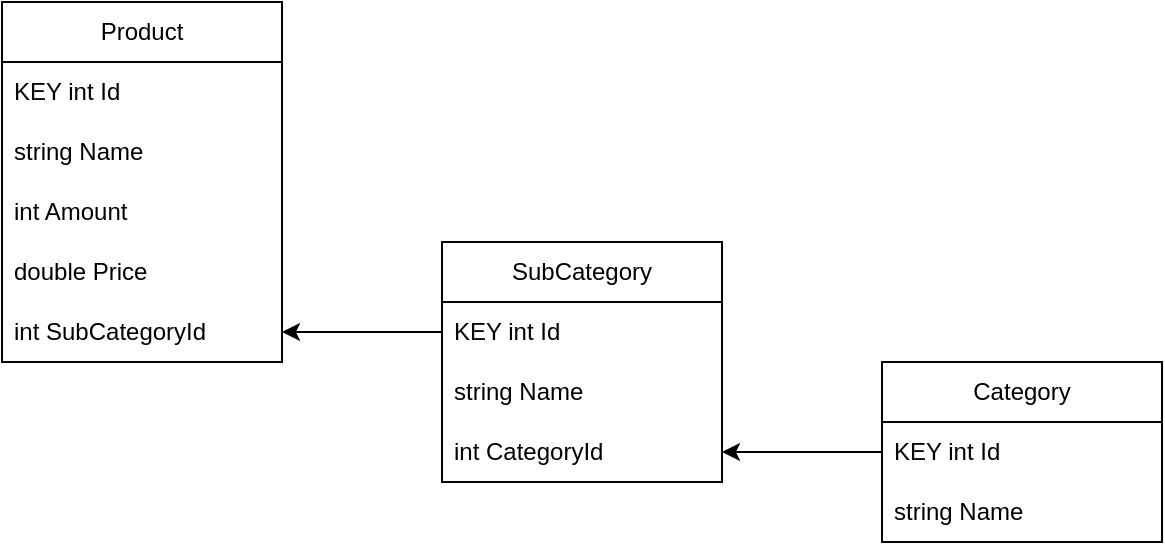 <mxfile version="20.8.20" type="device"><diagram name="Страница 1" id="0eh2Xink6yhJpdCI8ahl"><mxGraphModel dx="1434" dy="782" grid="1" gridSize="10" guides="1" tooltips="1" connect="1" arrows="1" fold="1" page="1" pageScale="1" pageWidth="827" pageHeight="1169" math="0" shadow="0"><root><mxCell id="0"/><mxCell id="1" parent="0"/><mxCell id="ea2ASkLa8ZMRKRYT5YOt-1" value="Product" style="swimlane;fontStyle=0;childLayout=stackLayout;horizontal=1;startSize=30;horizontalStack=0;resizeParent=1;resizeParentMax=0;resizeLast=0;collapsible=1;marginBottom=0;whiteSpace=wrap;html=1;" vertex="1" parent="1"><mxGeometry x="80" y="60" width="140" height="180" as="geometry"/></mxCell><mxCell id="ea2ASkLa8ZMRKRYT5YOt-2" value="KEY int Id" style="text;strokeColor=none;fillColor=none;align=left;verticalAlign=middle;spacingLeft=4;spacingRight=4;overflow=hidden;points=[[0,0.5],[1,0.5]];portConstraint=eastwest;rotatable=0;whiteSpace=wrap;html=1;" vertex="1" parent="ea2ASkLa8ZMRKRYT5YOt-1"><mxGeometry y="30" width="140" height="30" as="geometry"/></mxCell><mxCell id="ea2ASkLa8ZMRKRYT5YOt-3" value="string Name" style="text;strokeColor=none;fillColor=none;align=left;verticalAlign=middle;spacingLeft=4;spacingRight=4;overflow=hidden;points=[[0,0.5],[1,0.5]];portConstraint=eastwest;rotatable=0;whiteSpace=wrap;html=1;" vertex="1" parent="ea2ASkLa8ZMRKRYT5YOt-1"><mxGeometry y="60" width="140" height="30" as="geometry"/></mxCell><mxCell id="ea2ASkLa8ZMRKRYT5YOt-4" value="int Amount" style="text;strokeColor=none;fillColor=none;align=left;verticalAlign=middle;spacingLeft=4;spacingRight=4;overflow=hidden;points=[[0,0.5],[1,0.5]];portConstraint=eastwest;rotatable=0;whiteSpace=wrap;html=1;" vertex="1" parent="ea2ASkLa8ZMRKRYT5YOt-1"><mxGeometry y="90" width="140" height="30" as="geometry"/></mxCell><mxCell id="ea2ASkLa8ZMRKRYT5YOt-15" value="double Price" style="text;strokeColor=none;fillColor=none;align=left;verticalAlign=middle;spacingLeft=4;spacingRight=4;overflow=hidden;points=[[0,0.5],[1,0.5]];portConstraint=eastwest;rotatable=0;whiteSpace=wrap;html=1;" vertex="1" parent="ea2ASkLa8ZMRKRYT5YOt-1"><mxGeometry y="120" width="140" height="30" as="geometry"/></mxCell><mxCell id="ea2ASkLa8ZMRKRYT5YOt-14" value="int SubCategoryId" style="text;strokeColor=none;fillColor=none;align=left;verticalAlign=middle;spacingLeft=4;spacingRight=4;overflow=hidden;points=[[0,0.5],[1,0.5]];portConstraint=eastwest;rotatable=0;whiteSpace=wrap;html=1;" vertex="1" parent="ea2ASkLa8ZMRKRYT5YOt-1"><mxGeometry y="150" width="140" height="30" as="geometry"/></mxCell><mxCell id="ea2ASkLa8ZMRKRYT5YOt-5" value="SubCategory" style="swimlane;fontStyle=0;childLayout=stackLayout;horizontal=1;startSize=30;horizontalStack=0;resizeParent=1;resizeParentMax=0;resizeLast=0;collapsible=1;marginBottom=0;whiteSpace=wrap;html=1;" vertex="1" parent="1"><mxGeometry x="300" y="180" width="140" height="120" as="geometry"/></mxCell><mxCell id="ea2ASkLa8ZMRKRYT5YOt-6" value="KEY int Id" style="text;strokeColor=none;fillColor=none;align=left;verticalAlign=middle;spacingLeft=4;spacingRight=4;overflow=hidden;points=[[0,0.5],[1,0.5]];portConstraint=eastwest;rotatable=0;whiteSpace=wrap;html=1;" vertex="1" parent="ea2ASkLa8ZMRKRYT5YOt-5"><mxGeometry y="30" width="140" height="30" as="geometry"/></mxCell><mxCell id="ea2ASkLa8ZMRKRYT5YOt-7" value="string Name" style="text;strokeColor=none;fillColor=none;align=left;verticalAlign=middle;spacingLeft=4;spacingRight=4;overflow=hidden;points=[[0,0.5],[1,0.5]];portConstraint=eastwest;rotatable=0;whiteSpace=wrap;html=1;" vertex="1" parent="ea2ASkLa8ZMRKRYT5YOt-5"><mxGeometry y="60" width="140" height="30" as="geometry"/></mxCell><mxCell id="ea2ASkLa8ZMRKRYT5YOt-8" value="int CategoryId" style="text;strokeColor=none;fillColor=none;align=left;verticalAlign=middle;spacingLeft=4;spacingRight=4;overflow=hidden;points=[[0,0.5],[1,0.5]];portConstraint=eastwest;rotatable=0;whiteSpace=wrap;html=1;" vertex="1" parent="ea2ASkLa8ZMRKRYT5YOt-5"><mxGeometry y="90" width="140" height="30" as="geometry"/></mxCell><mxCell id="ea2ASkLa8ZMRKRYT5YOt-9" value="Category" style="swimlane;fontStyle=0;childLayout=stackLayout;horizontal=1;startSize=30;horizontalStack=0;resizeParent=1;resizeParentMax=0;resizeLast=0;collapsible=1;marginBottom=0;whiteSpace=wrap;html=1;" vertex="1" parent="1"><mxGeometry x="520" y="240" width="140" height="90" as="geometry"/></mxCell><mxCell id="ea2ASkLa8ZMRKRYT5YOt-10" value="KEY int Id" style="text;strokeColor=none;fillColor=none;align=left;verticalAlign=middle;spacingLeft=4;spacingRight=4;overflow=hidden;points=[[0,0.5],[1,0.5]];portConstraint=eastwest;rotatable=0;whiteSpace=wrap;html=1;" vertex="1" parent="ea2ASkLa8ZMRKRYT5YOt-9"><mxGeometry y="30" width="140" height="30" as="geometry"/></mxCell><mxCell id="ea2ASkLa8ZMRKRYT5YOt-11" value="string Name" style="text;strokeColor=none;fillColor=none;align=left;verticalAlign=middle;spacingLeft=4;spacingRight=4;overflow=hidden;points=[[0,0.5],[1,0.5]];portConstraint=eastwest;rotatable=0;whiteSpace=wrap;html=1;" vertex="1" parent="ea2ASkLa8ZMRKRYT5YOt-9"><mxGeometry y="60" width="140" height="30" as="geometry"/></mxCell><mxCell id="ea2ASkLa8ZMRKRYT5YOt-13" style="edgeStyle=orthogonalEdgeStyle;rounded=0;orthogonalLoop=1;jettySize=auto;html=1;exitX=0;exitY=0.5;exitDx=0;exitDy=0;entryX=1;entryY=0.5;entryDx=0;entryDy=0;" edge="1" parent="1" source="ea2ASkLa8ZMRKRYT5YOt-10" target="ea2ASkLa8ZMRKRYT5YOt-8"><mxGeometry relative="1" as="geometry"/></mxCell><mxCell id="ea2ASkLa8ZMRKRYT5YOt-16" style="edgeStyle=orthogonalEdgeStyle;rounded=0;orthogonalLoop=1;jettySize=auto;html=1;exitX=0;exitY=0.5;exitDx=0;exitDy=0;entryX=1;entryY=0.5;entryDx=0;entryDy=0;" edge="1" parent="1" source="ea2ASkLa8ZMRKRYT5YOt-6" target="ea2ASkLa8ZMRKRYT5YOt-14"><mxGeometry relative="1" as="geometry"/></mxCell></root></mxGraphModel></diagram></mxfile>